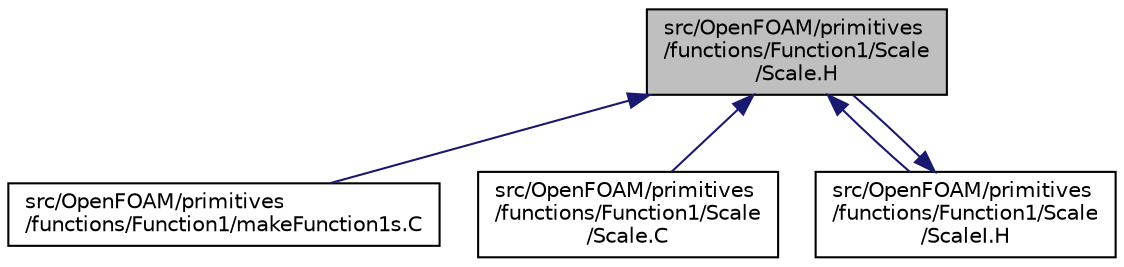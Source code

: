 digraph "src/OpenFOAM/primitives/functions/Function1/Scale/Scale.H"
{
  bgcolor="transparent";
  edge [fontname="Helvetica",fontsize="10",labelfontname="Helvetica",labelfontsize="10"];
  node [fontname="Helvetica",fontsize="10",shape=record];
  Node1 [label="src/OpenFOAM/primitives\l/functions/Function1/Scale\l/Scale.H",height=0.2,width=0.4,color="black", fillcolor="grey75", style="filled" fontcolor="black"];
  Node1 -> Node2 [dir="back",color="midnightblue",fontsize="10",style="solid",fontname="Helvetica"];
  Node2 [label="src/OpenFOAM/primitives\l/functions/Function1/makeFunction1s.C",height=0.2,width=0.4,color="black",URL="$makeFunction1s_8C.html"];
  Node1 -> Node3 [dir="back",color="midnightblue",fontsize="10",style="solid",fontname="Helvetica"];
  Node3 [label="src/OpenFOAM/primitives\l/functions/Function1/Scale\l/Scale.C",height=0.2,width=0.4,color="black",URL="$Scale_8C.html"];
  Node1 -> Node4 [dir="back",color="midnightblue",fontsize="10",style="solid",fontname="Helvetica"];
  Node4 [label="src/OpenFOAM/primitives\l/functions/Function1/Scale\l/ScaleI.H",height=0.2,width=0.4,color="black",URL="$ScaleI_8H.html"];
  Node4 -> Node1 [dir="back",color="midnightblue",fontsize="10",style="solid",fontname="Helvetica"];
}
